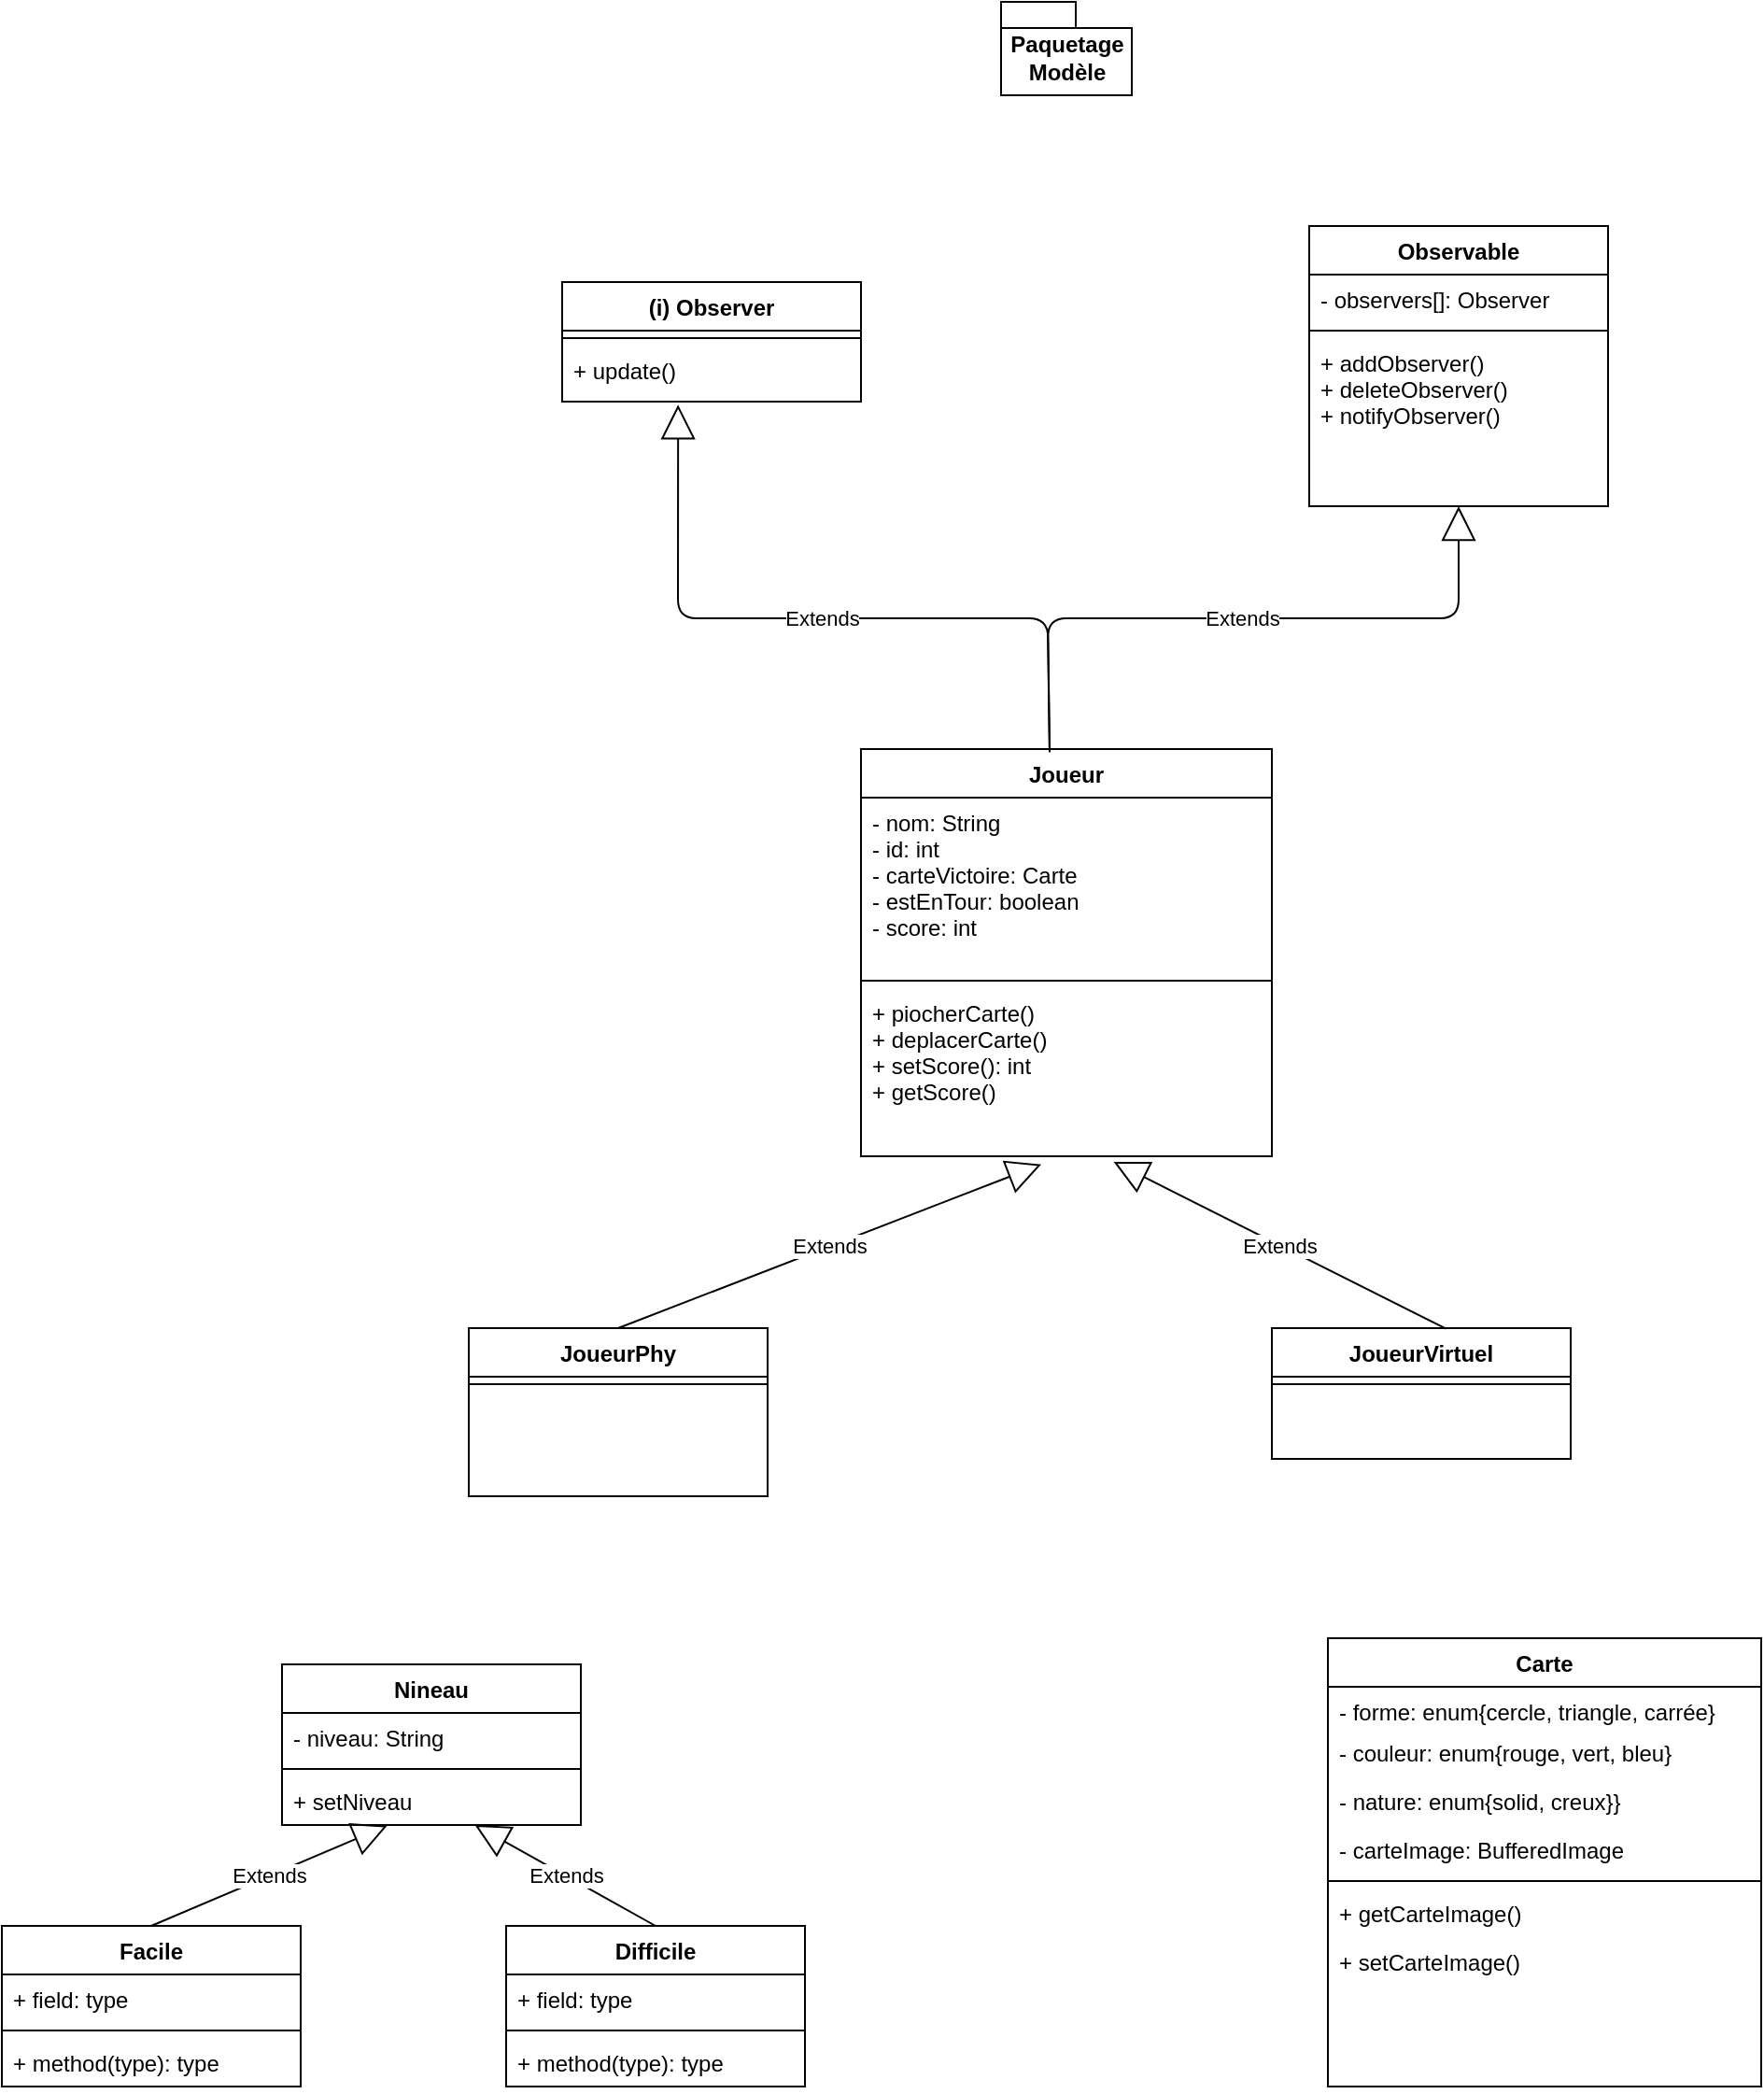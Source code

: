 <mxfile version="13.8.0" type="github">
  <diagram id="C5RBs43oDa-KdzZeNtuy" name="Page-1">
    <mxGraphModel dx="1609" dy="1606" grid="1" gridSize="10" guides="1" tooltips="1" connect="1" arrows="1" fold="1" page="1" pageScale="1" pageWidth="827" pageHeight="1169" math="0" shadow="0">
      <root>
        <mxCell id="WIyWlLk6GJQsqaUBKTNV-0" />
        <mxCell id="WIyWlLk6GJQsqaUBKTNV-1" parent="WIyWlLk6GJQsqaUBKTNV-0" />
        <mxCell id="AZChsYfxRMKOv2LDF5ls-48" value="JoueurVirtuel" style="swimlane;fontStyle=1;align=center;verticalAlign=top;childLayout=stackLayout;horizontal=1;startSize=26;horizontalStack=0;resizeParent=1;resizeLast=0;collapsible=1;marginBottom=0;rounded=0;shadow=0;strokeWidth=1;" vertex="1" parent="WIyWlLk6GJQsqaUBKTNV-1">
          <mxGeometry x="610" y="370" width="160" height="70" as="geometry">
            <mxRectangle x="340" y="380" width="170" height="26" as="alternateBounds" />
          </mxGeometry>
        </mxCell>
        <mxCell id="AZChsYfxRMKOv2LDF5ls-49" value="" style="line;html=1;strokeWidth=1;align=left;verticalAlign=middle;spacingTop=-1;spacingLeft=3;spacingRight=3;rotatable=0;labelPosition=right;points=[];portConstraint=eastwest;" vertex="1" parent="AZChsYfxRMKOv2LDF5ls-48">
          <mxGeometry y="26" width="160" height="8" as="geometry" />
        </mxCell>
        <mxCell id="AZChsYfxRMKOv2LDF5ls-50" value="JoueurPhy" style="swimlane;fontStyle=1;align=center;verticalAlign=top;childLayout=stackLayout;horizontal=1;startSize=26;horizontalStack=0;resizeParent=1;resizeLast=0;collapsible=1;marginBottom=0;rounded=0;shadow=0;strokeWidth=1;" vertex="1" parent="WIyWlLk6GJQsqaUBKTNV-1">
          <mxGeometry x="180" y="370" width="160" height="90" as="geometry">
            <mxRectangle x="130" y="380" width="160" height="26" as="alternateBounds" />
          </mxGeometry>
        </mxCell>
        <mxCell id="AZChsYfxRMKOv2LDF5ls-51" value="" style="line;html=1;strokeWidth=1;align=left;verticalAlign=middle;spacingTop=-1;spacingLeft=3;spacingRight=3;rotatable=0;labelPosition=right;points=[];portConstraint=eastwest;" vertex="1" parent="AZChsYfxRMKOv2LDF5ls-50">
          <mxGeometry y="26" width="160" height="8" as="geometry" />
        </mxCell>
        <mxCell id="AZChsYfxRMKOv2LDF5ls-52" value="Extends" style="endArrow=block;endSize=16;endFill=0;html=1;fontColor=#000000;entryX=0.388;entryY=1.056;entryDx=0;entryDy=0;entryPerimeter=0;exitX=0.459;exitY=-0.002;exitDx=0;exitDy=0;exitPerimeter=0;" edge="1" parent="WIyWlLk6GJQsqaUBKTNV-1" source="AZChsYfxRMKOv2LDF5ls-58" target="AZChsYfxRMKOv2LDF5ls-55">
          <mxGeometry width="160" relative="1" as="geometry">
            <mxPoint x="490" y="-10" as="sourcePoint" />
            <mxPoint x="600" y="-10" as="targetPoint" />
            <Array as="points">
              <mxPoint x="490" y="-10" />
              <mxPoint x="292" y="-10" />
            </Array>
          </mxGeometry>
        </mxCell>
        <mxCell id="AZChsYfxRMKOv2LDF5ls-53" value="(i) Observer" style="swimlane;fontStyle=1;align=center;verticalAlign=top;childLayout=stackLayout;horizontal=1;startSize=26;horizontalStack=0;resizeParent=1;resizeParentMax=0;resizeLast=0;collapsible=1;marginBottom=0;" vertex="1" parent="WIyWlLk6GJQsqaUBKTNV-1">
          <mxGeometry x="230" y="-190" width="160" height="64" as="geometry" />
        </mxCell>
        <mxCell id="AZChsYfxRMKOv2LDF5ls-54" value="" style="line;strokeWidth=1;fillColor=none;align=left;verticalAlign=middle;spacingTop=-1;spacingLeft=3;spacingRight=3;rotatable=0;labelPosition=right;points=[];portConstraint=eastwest;" vertex="1" parent="AZChsYfxRMKOv2LDF5ls-53">
          <mxGeometry y="26" width="160" height="8" as="geometry" />
        </mxCell>
        <mxCell id="AZChsYfxRMKOv2LDF5ls-55" value="+ update()" style="text;strokeColor=none;fillColor=none;align=left;verticalAlign=top;spacingLeft=4;spacingRight=4;overflow=hidden;rotatable=0;points=[[0,0.5],[1,0.5]];portConstraint=eastwest;" vertex="1" parent="AZChsYfxRMKOv2LDF5ls-53">
          <mxGeometry y="34" width="160" height="30" as="geometry" />
        </mxCell>
        <mxCell id="AZChsYfxRMKOv2LDF5ls-56" value="Extends" style="endArrow=block;endSize=16;endFill=0;html=1;fontColor=#000000;entryX=0.439;entryY=1.048;entryDx=0;entryDy=0;entryPerimeter=0;exitX=0.5;exitY=0;exitDx=0;exitDy=0;" edge="1" parent="WIyWlLk6GJQsqaUBKTNV-1" source="AZChsYfxRMKOv2LDF5ls-50" target="AZChsYfxRMKOv2LDF5ls-61">
          <mxGeometry width="160" relative="1" as="geometry">
            <mxPoint x="490" y="370" as="sourcePoint" />
            <mxPoint x="600" y="360" as="targetPoint" />
          </mxGeometry>
        </mxCell>
        <mxCell id="AZChsYfxRMKOv2LDF5ls-57" value="Extends" style="endArrow=block;endSize=16;endFill=0;html=1;fontColor=#000000;exitX=0.583;exitY=0.005;exitDx=0;exitDy=0;exitPerimeter=0;entryX=0.615;entryY=1.033;entryDx=0;entryDy=0;entryPerimeter=0;" edge="1" parent="WIyWlLk6GJQsqaUBKTNV-1" source="AZChsYfxRMKOv2LDF5ls-48" target="AZChsYfxRMKOv2LDF5ls-61">
          <mxGeometry width="160" relative="1" as="geometry">
            <mxPoint x="440" y="360" as="sourcePoint" />
            <mxPoint x="490" y="290" as="targetPoint" />
          </mxGeometry>
        </mxCell>
        <mxCell id="AZChsYfxRMKOv2LDF5ls-58" value="Joueur" style="swimlane;fontStyle=1;align=center;verticalAlign=top;childLayout=stackLayout;horizontal=1;startSize=26;horizontalStack=0;resizeParent=1;resizeParentMax=0;resizeLast=0;collapsible=1;marginBottom=0;" vertex="1" parent="WIyWlLk6GJQsqaUBKTNV-1">
          <mxGeometry x="390" y="60" width="220" height="218" as="geometry" />
        </mxCell>
        <mxCell id="AZChsYfxRMKOv2LDF5ls-59" value="- nom: String&#xa;- id: int&#xa;- carteVictoire: Carte&#xa;- estEnTour: boolean&#xa;- score: int" style="text;strokeColor=none;fillColor=none;align=left;verticalAlign=top;spacingLeft=4;spacingRight=4;overflow=hidden;rotatable=0;points=[[0,0.5],[1,0.5]];portConstraint=eastwest;" vertex="1" parent="AZChsYfxRMKOv2LDF5ls-58">
          <mxGeometry y="26" width="220" height="94" as="geometry" />
        </mxCell>
        <mxCell id="AZChsYfxRMKOv2LDF5ls-60" value="" style="line;strokeWidth=1;fillColor=none;align=left;verticalAlign=middle;spacingTop=-1;spacingLeft=3;spacingRight=3;rotatable=0;labelPosition=right;points=[];portConstraint=eastwest;" vertex="1" parent="AZChsYfxRMKOv2LDF5ls-58">
          <mxGeometry y="120" width="220" height="8" as="geometry" />
        </mxCell>
        <mxCell id="AZChsYfxRMKOv2LDF5ls-61" value="+ piocherCarte()&#xa;+ deplacerCarte()&#xa;+ setScore(): int&#xa;+ getScore()" style="text;strokeColor=none;fillColor=none;align=left;verticalAlign=top;spacingLeft=4;spacingRight=4;overflow=hidden;rotatable=0;points=[[0,0.5],[1,0.5]];portConstraint=eastwest;" vertex="1" parent="AZChsYfxRMKOv2LDF5ls-58">
          <mxGeometry y="128" width="220" height="90" as="geometry" />
        </mxCell>
        <mxCell id="AZChsYfxRMKOv2LDF5ls-62" value="Extends" style="endArrow=block;endSize=16;endFill=0;html=1;fontColor=#000000;exitX=0.5;exitY=0;exitDx=0;exitDy=0;entryX=0.352;entryY=1.013;entryDx=0;entryDy=0;entryPerimeter=0;" edge="1" parent="WIyWlLk6GJQsqaUBKTNV-1" source="AZChsYfxRMKOv2LDF5ls-64" target="AZChsYfxRMKOv2LDF5ls-75">
          <mxGeometry width="160" relative="1" as="geometry">
            <mxPoint x="250" y="560" as="sourcePoint" />
            <mxPoint x="410" y="560" as="targetPoint" />
          </mxGeometry>
        </mxCell>
        <mxCell id="AZChsYfxRMKOv2LDF5ls-63" value="Extends" style="endArrow=block;endSize=16;endFill=0;html=1;fontColor=#000000;exitX=0.5;exitY=0;exitDx=0;exitDy=0;" edge="1" parent="WIyWlLk6GJQsqaUBKTNV-1" source="AZChsYfxRMKOv2LDF5ls-68" target="AZChsYfxRMKOv2LDF5ls-75">
          <mxGeometry width="160" relative="1" as="geometry">
            <mxPoint x="250" y="560" as="sourcePoint" />
            <mxPoint x="410" y="560" as="targetPoint" />
          </mxGeometry>
        </mxCell>
        <mxCell id="AZChsYfxRMKOv2LDF5ls-64" value="Facile" style="swimlane;fontStyle=1;align=center;verticalAlign=top;childLayout=stackLayout;horizontal=1;startSize=26;horizontalStack=0;resizeParent=1;resizeParentMax=0;resizeLast=0;collapsible=1;marginBottom=0;fontColor=#000000;" vertex="1" parent="WIyWlLk6GJQsqaUBKTNV-1">
          <mxGeometry x="-70" y="690" width="160" height="86" as="geometry" />
        </mxCell>
        <mxCell id="AZChsYfxRMKOv2LDF5ls-65" value="+ field: type" style="text;strokeColor=none;fillColor=none;align=left;verticalAlign=top;spacingLeft=4;spacingRight=4;overflow=hidden;rotatable=0;points=[[0,0.5],[1,0.5]];portConstraint=eastwest;" vertex="1" parent="AZChsYfxRMKOv2LDF5ls-64">
          <mxGeometry y="26" width="160" height="26" as="geometry" />
        </mxCell>
        <mxCell id="AZChsYfxRMKOv2LDF5ls-66" value="" style="line;strokeWidth=1;fillColor=none;align=left;verticalAlign=middle;spacingTop=-1;spacingLeft=3;spacingRight=3;rotatable=0;labelPosition=right;points=[];portConstraint=eastwest;" vertex="1" parent="AZChsYfxRMKOv2LDF5ls-64">
          <mxGeometry y="52" width="160" height="8" as="geometry" />
        </mxCell>
        <mxCell id="AZChsYfxRMKOv2LDF5ls-67" value="+ method(type): type" style="text;strokeColor=none;fillColor=none;align=left;verticalAlign=top;spacingLeft=4;spacingRight=4;overflow=hidden;rotatable=0;points=[[0,0.5],[1,0.5]];portConstraint=eastwest;" vertex="1" parent="AZChsYfxRMKOv2LDF5ls-64">
          <mxGeometry y="60" width="160" height="26" as="geometry" />
        </mxCell>
        <mxCell id="AZChsYfxRMKOv2LDF5ls-68" value="Difficile" style="swimlane;fontStyle=1;align=center;verticalAlign=top;childLayout=stackLayout;horizontal=1;startSize=26;horizontalStack=0;resizeParent=1;resizeParentMax=0;resizeLast=0;collapsible=1;marginBottom=0;fontColor=#000000;" vertex="1" parent="WIyWlLk6GJQsqaUBKTNV-1">
          <mxGeometry x="200" y="690" width="160" height="86" as="geometry" />
        </mxCell>
        <mxCell id="AZChsYfxRMKOv2LDF5ls-69" value="+ field: type" style="text;strokeColor=none;fillColor=none;align=left;verticalAlign=top;spacingLeft=4;spacingRight=4;overflow=hidden;rotatable=0;points=[[0,0.5],[1,0.5]];portConstraint=eastwest;" vertex="1" parent="AZChsYfxRMKOv2LDF5ls-68">
          <mxGeometry y="26" width="160" height="26" as="geometry" />
        </mxCell>
        <mxCell id="AZChsYfxRMKOv2LDF5ls-70" value="" style="line;strokeWidth=1;fillColor=none;align=left;verticalAlign=middle;spacingTop=-1;spacingLeft=3;spacingRight=3;rotatable=0;labelPosition=right;points=[];portConstraint=eastwest;" vertex="1" parent="AZChsYfxRMKOv2LDF5ls-68">
          <mxGeometry y="52" width="160" height="8" as="geometry" />
        </mxCell>
        <mxCell id="AZChsYfxRMKOv2LDF5ls-71" value="+ method(type): type" style="text;strokeColor=none;fillColor=none;align=left;verticalAlign=top;spacingLeft=4;spacingRight=4;overflow=hidden;rotatable=0;points=[[0,0.5],[1,0.5]];portConstraint=eastwest;" vertex="1" parent="AZChsYfxRMKOv2LDF5ls-68">
          <mxGeometry y="60" width="160" height="26" as="geometry" />
        </mxCell>
        <mxCell id="AZChsYfxRMKOv2LDF5ls-72" value="Nineau" style="swimlane;fontStyle=1;align=center;verticalAlign=top;childLayout=stackLayout;horizontal=1;startSize=26;horizontalStack=0;resizeParent=1;resizeParentMax=0;resizeLast=0;collapsible=1;marginBottom=0;fontColor=#000000;" vertex="1" parent="WIyWlLk6GJQsqaUBKTNV-1">
          <mxGeometry x="80" y="550" width="160" height="86" as="geometry" />
        </mxCell>
        <mxCell id="AZChsYfxRMKOv2LDF5ls-73" value="- niveau: String" style="text;strokeColor=none;fillColor=none;align=left;verticalAlign=top;spacingLeft=4;spacingRight=4;overflow=hidden;rotatable=0;points=[[0,0.5],[1,0.5]];portConstraint=eastwest;" vertex="1" parent="AZChsYfxRMKOv2LDF5ls-72">
          <mxGeometry y="26" width="160" height="26" as="geometry" />
        </mxCell>
        <mxCell id="AZChsYfxRMKOv2LDF5ls-74" value="" style="line;strokeWidth=1;fillColor=none;align=left;verticalAlign=middle;spacingTop=-1;spacingLeft=3;spacingRight=3;rotatable=0;labelPosition=right;points=[];portConstraint=eastwest;" vertex="1" parent="AZChsYfxRMKOv2LDF5ls-72">
          <mxGeometry y="52" width="160" height="8" as="geometry" />
        </mxCell>
        <mxCell id="AZChsYfxRMKOv2LDF5ls-75" value="+ setNiveau" style="text;strokeColor=none;fillColor=none;align=left;verticalAlign=top;spacingLeft=4;spacingRight=4;overflow=hidden;rotatable=0;points=[[0,0.5],[1,0.5]];portConstraint=eastwest;" vertex="1" parent="AZChsYfxRMKOv2LDF5ls-72">
          <mxGeometry y="60" width="160" height="26" as="geometry" />
        </mxCell>
        <mxCell id="AZChsYfxRMKOv2LDF5ls-76" value="Carte" style="swimlane;fontStyle=1;align=center;verticalAlign=top;childLayout=stackLayout;horizontal=1;startSize=26;horizontalStack=0;resizeParent=1;resizeLast=0;collapsible=1;marginBottom=0;rounded=0;shadow=0;strokeWidth=1;" vertex="1" parent="WIyWlLk6GJQsqaUBKTNV-1">
          <mxGeometry x="640" y="536" width="232" height="240" as="geometry">
            <mxRectangle x="550" y="140" width="160" height="26" as="alternateBounds" />
          </mxGeometry>
        </mxCell>
        <mxCell id="AZChsYfxRMKOv2LDF5ls-77" value="- forme: enum{cercle, triangle, carrée}&#xa;" style="text;align=left;verticalAlign=top;spacingLeft=4;spacingRight=4;overflow=hidden;rotatable=0;points=[[0,0.5],[1,0.5]];portConstraint=eastwest;" vertex="1" parent="AZChsYfxRMKOv2LDF5ls-76">
          <mxGeometry y="26" width="232" height="22" as="geometry" />
        </mxCell>
        <mxCell id="AZChsYfxRMKOv2LDF5ls-78" value="- couleur: enum{rouge, vert, bleu}" style="text;align=left;verticalAlign=top;spacingLeft=4;spacingRight=4;overflow=hidden;rotatable=0;points=[[0,0.5],[1,0.5]];portConstraint=eastwest;rounded=0;shadow=0;html=0;" vertex="1" parent="AZChsYfxRMKOv2LDF5ls-76">
          <mxGeometry y="48" width="232" height="26" as="geometry" />
        </mxCell>
        <mxCell id="AZChsYfxRMKOv2LDF5ls-79" value="- nature: enum{solid, creux}}" style="text;align=left;verticalAlign=top;spacingLeft=4;spacingRight=4;overflow=hidden;rotatable=0;points=[[0,0.5],[1,0.5]];portConstraint=eastwest;rounded=0;shadow=0;html=0;" vertex="1" parent="AZChsYfxRMKOv2LDF5ls-76">
          <mxGeometry y="74" width="232" height="26" as="geometry" />
        </mxCell>
        <mxCell id="AZChsYfxRMKOv2LDF5ls-80" value="- carteImage: BufferedImage" style="text;align=left;verticalAlign=top;spacingLeft=4;spacingRight=4;overflow=hidden;rotatable=0;points=[[0,0.5],[1,0.5]];portConstraint=eastwest;rounded=0;shadow=0;html=0;" vertex="1" parent="AZChsYfxRMKOv2LDF5ls-76">
          <mxGeometry y="100" width="232" height="26" as="geometry" />
        </mxCell>
        <mxCell id="AZChsYfxRMKOv2LDF5ls-81" value="" style="line;html=1;strokeWidth=1;align=left;verticalAlign=middle;spacingTop=-1;spacingLeft=3;spacingRight=3;rotatable=0;labelPosition=right;points=[];portConstraint=eastwest;" vertex="1" parent="AZChsYfxRMKOv2LDF5ls-76">
          <mxGeometry y="126" width="232" height="8" as="geometry" />
        </mxCell>
        <mxCell id="AZChsYfxRMKOv2LDF5ls-82" value="+ getCarteImage()" style="text;align=left;verticalAlign=top;spacingLeft=4;spacingRight=4;overflow=hidden;rotatable=0;points=[[0,0.5],[1,0.5]];portConstraint=eastwest;" vertex="1" parent="AZChsYfxRMKOv2LDF5ls-76">
          <mxGeometry y="134" width="232" height="26" as="geometry" />
        </mxCell>
        <mxCell id="AZChsYfxRMKOv2LDF5ls-83" value="+ setCarteImage()" style="text;align=left;verticalAlign=top;spacingLeft=4;spacingRight=4;overflow=hidden;rotatable=0;points=[[0,0.5],[1,0.5]];portConstraint=eastwest;" vertex="1" parent="AZChsYfxRMKOv2LDF5ls-76">
          <mxGeometry y="160" width="232" height="54" as="geometry" />
        </mxCell>
        <mxCell id="AZChsYfxRMKOv2LDF5ls-84" value="Paquetage&lt;br&gt;Modèle" style="shape=folder;fontStyle=1;spacingTop=10;tabWidth=40;tabHeight=14;tabPosition=left;html=1;fontColor=#000000;" vertex="1" parent="WIyWlLk6GJQsqaUBKTNV-1">
          <mxGeometry x="465" y="-340" width="70" height="50" as="geometry" />
        </mxCell>
        <mxCell id="AZChsYfxRMKOv2LDF5ls-43" value="Observable" style="swimlane;fontStyle=1;align=center;verticalAlign=top;childLayout=stackLayout;horizontal=1;startSize=26;horizontalStack=0;resizeParent=1;resizeParentMax=0;resizeLast=0;collapsible=1;marginBottom=0;" vertex="1" parent="WIyWlLk6GJQsqaUBKTNV-1">
          <mxGeometry x="630" y="-220" width="160" height="150" as="geometry" />
        </mxCell>
        <mxCell id="AZChsYfxRMKOv2LDF5ls-44" value="- observers[]: Observer" style="text;strokeColor=none;fillColor=none;align=left;verticalAlign=top;spacingLeft=4;spacingRight=4;overflow=hidden;rotatable=0;points=[[0,0.5],[1,0.5]];portConstraint=eastwest;" vertex="1" parent="AZChsYfxRMKOv2LDF5ls-43">
          <mxGeometry y="26" width="160" height="26" as="geometry" />
        </mxCell>
        <mxCell id="AZChsYfxRMKOv2LDF5ls-45" value="" style="line;strokeWidth=1;fillColor=none;align=left;verticalAlign=middle;spacingTop=-1;spacingLeft=3;spacingRight=3;rotatable=0;labelPosition=right;points=[];portConstraint=eastwest;" vertex="1" parent="AZChsYfxRMKOv2LDF5ls-43">
          <mxGeometry y="52" width="160" height="8" as="geometry" />
        </mxCell>
        <mxCell id="AZChsYfxRMKOv2LDF5ls-46" value="+ addObserver()&#xa;+ deleteObserver()&#xa;+ notifyObserver()" style="text;strokeColor=none;fillColor=none;align=left;verticalAlign=top;spacingLeft=4;spacingRight=4;overflow=hidden;rotatable=0;points=[[0,0.5],[1,0.5]];portConstraint=eastwest;" vertex="1" parent="AZChsYfxRMKOv2LDF5ls-43">
          <mxGeometry y="60" width="160" height="90" as="geometry" />
        </mxCell>
        <mxCell id="AZChsYfxRMKOv2LDF5ls-47" value="Extends" style="endArrow=block;endSize=16;endFill=0;html=1;fontColor=#000000;exitX=0.459;exitY=0.008;exitDx=0;exitDy=0;exitPerimeter=0;" edge="1" parent="AZChsYfxRMKOv2LDF5ls-43" source="AZChsYfxRMKOv2LDF5ls-58">
          <mxGeometry width="160" relative="1" as="geometry">
            <mxPoint x="-120" y="260" as="sourcePoint" />
            <mxPoint x="80" y="150" as="targetPoint" />
            <Array as="points">
              <mxPoint x="-140" y="210" />
              <mxPoint x="80" y="210" />
            </Array>
          </mxGeometry>
        </mxCell>
      </root>
    </mxGraphModel>
  </diagram>
</mxfile>
